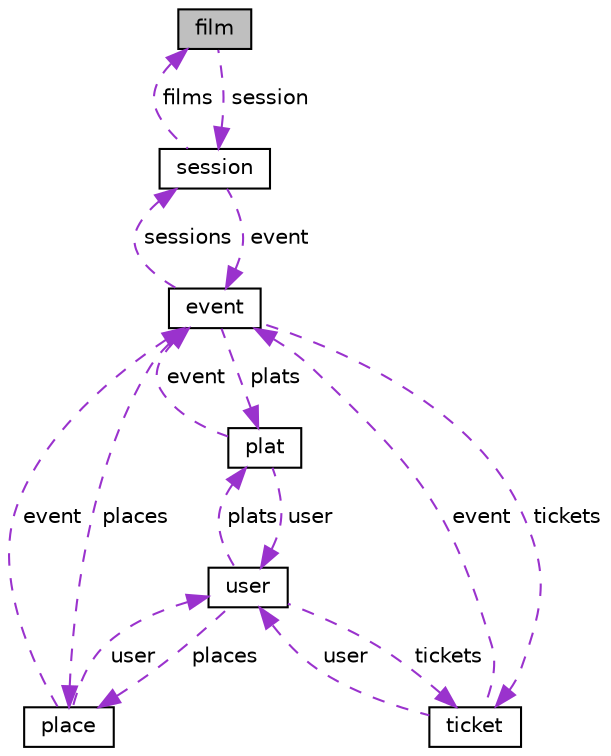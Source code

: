 digraph "film"
{
 // LATEX_PDF_SIZE
  edge [fontname="Helvetica",fontsize="10",labelfontname="Helvetica",labelfontsize="10"];
  node [fontname="Helvetica",fontsize="10",shape=record];
  Node1 [label="film",height=0.2,width=0.4,color="black", fillcolor="grey75", style="filled", fontcolor="black",tooltip=" "];
  Node2 -> Node1 [dir="back",color="darkorchid3",fontsize="10",style="dashed",label=" session" ,fontname="Helvetica"];
  Node2 [label="session",height=0.2,width=0.4,color="black", fillcolor="white", style="filled",URL="$structsession.html",tooltip=" "];
  Node1 -> Node2 [dir="back",color="darkorchid3",fontsize="10",style="dashed",label=" films" ,fontname="Helvetica"];
  Node3 -> Node2 [dir="back",color="darkorchid3",fontsize="10",style="dashed",label=" event" ,fontname="Helvetica"];
  Node3 [label="event",height=0.2,width=0.4,color="black", fillcolor="white", style="filled",URL="$structevent.html",tooltip=" "];
  Node4 -> Node3 [dir="back",color="darkorchid3",fontsize="10",style="dashed",label=" places" ,fontname="Helvetica"];
  Node4 [label="place",height=0.2,width=0.4,color="black", fillcolor="white", style="filled",URL="$structplace.html",tooltip=" "];
  Node3 -> Node4 [dir="back",color="darkorchid3",fontsize="10",style="dashed",label=" event" ,fontname="Helvetica"];
  Node5 -> Node4 [dir="back",color="darkorchid3",fontsize="10",style="dashed",label=" user" ,fontname="Helvetica"];
  Node5 [label="user",height=0.2,width=0.4,color="black", fillcolor="white", style="filled",URL="$structuser.html",tooltip=" "];
  Node4 -> Node5 [dir="back",color="darkorchid3",fontsize="10",style="dashed",label=" places" ,fontname="Helvetica"];
  Node6 -> Node5 [dir="back",color="darkorchid3",fontsize="10",style="dashed",label=" tickets" ,fontname="Helvetica"];
  Node6 [label="ticket",height=0.2,width=0.4,color="black", fillcolor="white", style="filled",URL="$structticket.html",tooltip=" "];
  Node3 -> Node6 [dir="back",color="darkorchid3",fontsize="10",style="dashed",label=" event" ,fontname="Helvetica"];
  Node5 -> Node6 [dir="back",color="darkorchid3",fontsize="10",style="dashed",label=" user" ,fontname="Helvetica"];
  Node7 -> Node5 [dir="back",color="darkorchid3",fontsize="10",style="dashed",label=" plats" ,fontname="Helvetica"];
  Node7 [label="plat",height=0.2,width=0.4,color="black", fillcolor="white", style="filled",URL="$structplat.html",tooltip=" "];
  Node3 -> Node7 [dir="back",color="darkorchid3",fontsize="10",style="dashed",label=" event" ,fontname="Helvetica"];
  Node5 -> Node7 [dir="back",color="darkorchid3",fontsize="10",style="dashed",label=" user" ,fontname="Helvetica"];
  Node2 -> Node3 [dir="back",color="darkorchid3",fontsize="10",style="dashed",label=" sessions" ,fontname="Helvetica"];
  Node6 -> Node3 [dir="back",color="darkorchid3",fontsize="10",style="dashed",label=" tickets" ,fontname="Helvetica"];
  Node7 -> Node3 [dir="back",color="darkorchid3",fontsize="10",style="dashed",label=" plats" ,fontname="Helvetica"];
}

